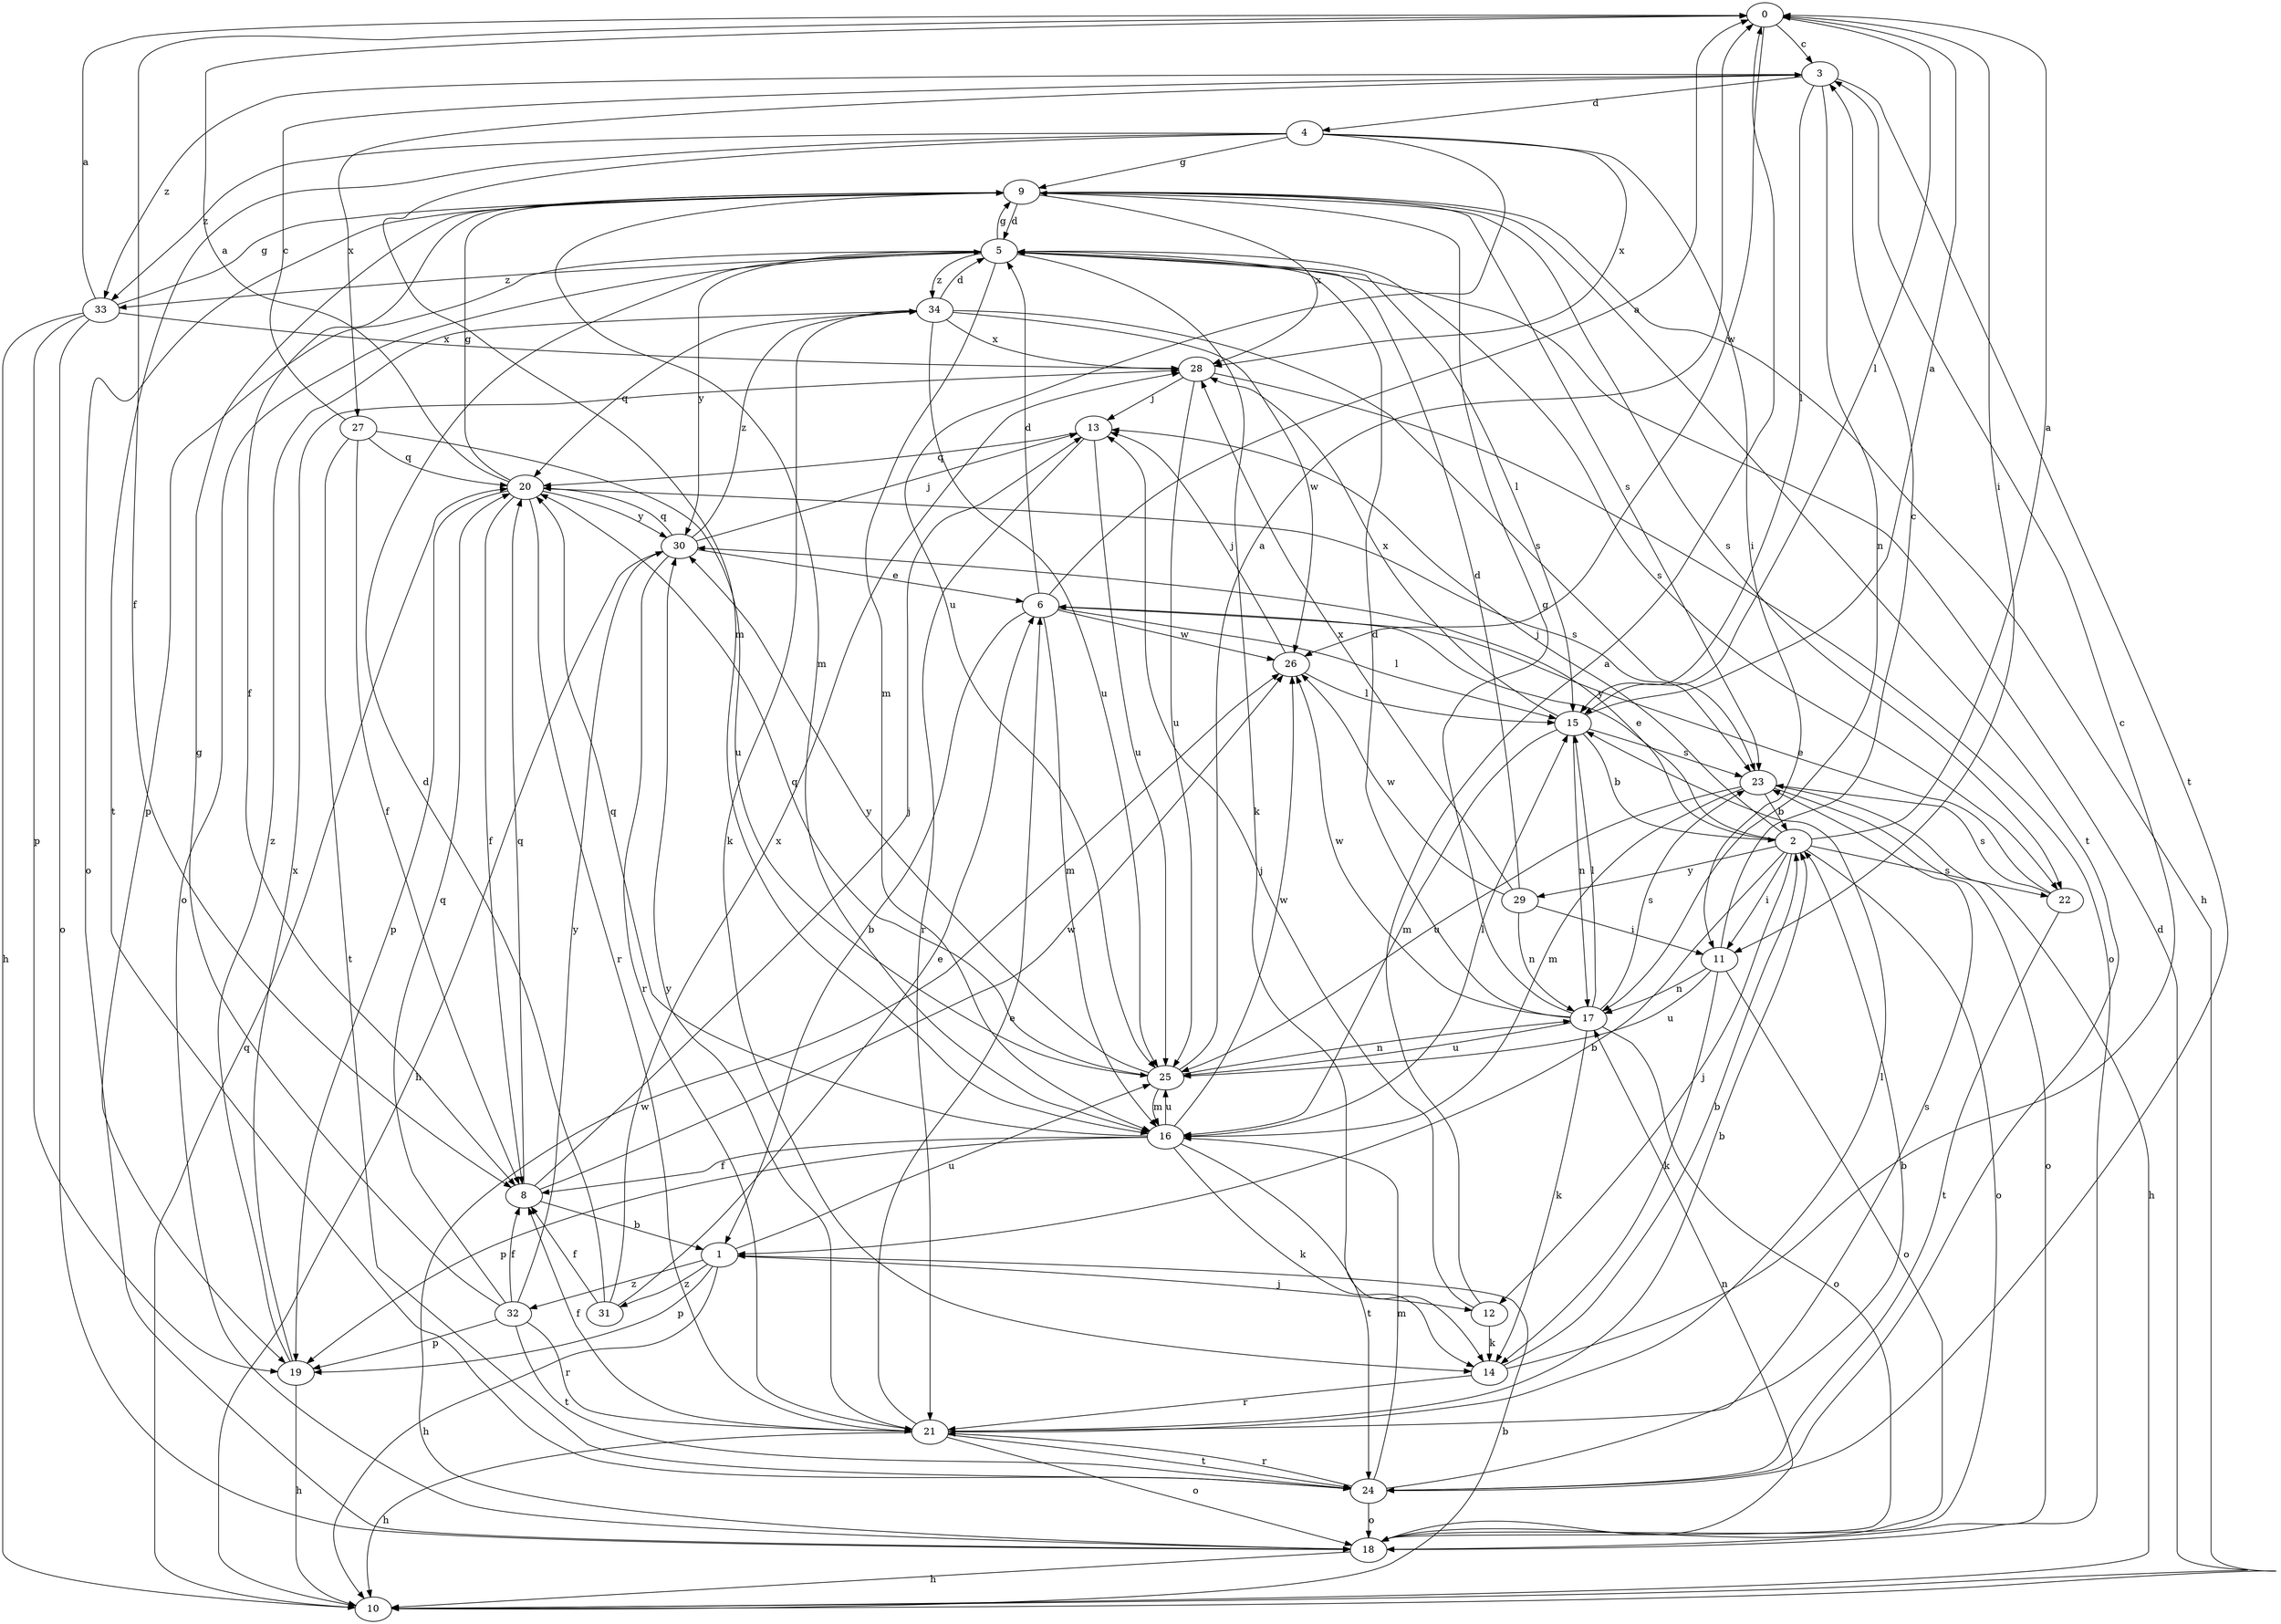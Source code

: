 strict digraph  {
0;
1;
2;
3;
4;
5;
6;
8;
9;
10;
11;
12;
13;
14;
15;
16;
17;
18;
19;
20;
21;
22;
23;
24;
25;
26;
27;
28;
29;
30;
31;
32;
33;
34;
0 -> 3  [label=c];
0 -> 8  [label=f];
0 -> 11  [label=i];
0 -> 15  [label=l];
0 -> 26  [label=w];
1 -> 10  [label=h];
1 -> 12  [label=j];
1 -> 19  [label=p];
1 -> 25  [label=u];
1 -> 31  [label=z];
1 -> 32  [label=z];
2 -> 0  [label=a];
2 -> 1  [label=b];
2 -> 6  [label=e];
2 -> 11  [label=i];
2 -> 12  [label=j];
2 -> 13  [label=j];
2 -> 18  [label=o];
2 -> 22  [label=s];
2 -> 29  [label=y];
2 -> 30  [label=y];
3 -> 4  [label=d];
3 -> 15  [label=l];
3 -> 17  [label=n];
3 -> 24  [label=t];
3 -> 27  [label=x];
3 -> 33  [label=z];
4 -> 9  [label=g];
4 -> 11  [label=i];
4 -> 16  [label=m];
4 -> 24  [label=t];
4 -> 25  [label=u];
4 -> 28  [label=x];
4 -> 33  [label=z];
5 -> 9  [label=g];
5 -> 14  [label=k];
5 -> 15  [label=l];
5 -> 16  [label=m];
5 -> 18  [label=o];
5 -> 19  [label=p];
5 -> 22  [label=s];
5 -> 30  [label=y];
5 -> 33  [label=z];
5 -> 34  [label=z];
6 -> 0  [label=a];
6 -> 1  [label=b];
6 -> 5  [label=d];
6 -> 15  [label=l];
6 -> 16  [label=m];
6 -> 26  [label=w];
8 -> 1  [label=b];
8 -> 13  [label=j];
8 -> 20  [label=q];
8 -> 26  [label=w];
9 -> 5  [label=d];
9 -> 8  [label=f];
9 -> 10  [label=h];
9 -> 16  [label=m];
9 -> 18  [label=o];
9 -> 22  [label=s];
9 -> 23  [label=s];
9 -> 24  [label=t];
9 -> 28  [label=x];
10 -> 1  [label=b];
10 -> 5  [label=d];
10 -> 20  [label=q];
11 -> 3  [label=c];
11 -> 14  [label=k];
11 -> 17  [label=n];
11 -> 18  [label=o];
11 -> 25  [label=u];
12 -> 0  [label=a];
12 -> 13  [label=j];
12 -> 14  [label=k];
13 -> 20  [label=q];
13 -> 21  [label=r];
13 -> 25  [label=u];
14 -> 2  [label=b];
14 -> 3  [label=c];
14 -> 21  [label=r];
15 -> 0  [label=a];
15 -> 2  [label=b];
15 -> 16  [label=m];
15 -> 17  [label=n];
15 -> 23  [label=s];
15 -> 28  [label=x];
16 -> 8  [label=f];
16 -> 14  [label=k];
16 -> 15  [label=l];
16 -> 19  [label=p];
16 -> 20  [label=q];
16 -> 24  [label=t];
16 -> 25  [label=u];
16 -> 26  [label=w];
17 -> 5  [label=d];
17 -> 9  [label=g];
17 -> 14  [label=k];
17 -> 15  [label=l];
17 -> 18  [label=o];
17 -> 23  [label=s];
17 -> 25  [label=u];
17 -> 26  [label=w];
18 -> 10  [label=h];
18 -> 17  [label=n];
18 -> 26  [label=w];
19 -> 10  [label=h];
19 -> 28  [label=x];
19 -> 34  [label=z];
20 -> 0  [label=a];
20 -> 8  [label=f];
20 -> 9  [label=g];
20 -> 19  [label=p];
20 -> 21  [label=r];
20 -> 23  [label=s];
20 -> 30  [label=y];
21 -> 2  [label=b];
21 -> 6  [label=e];
21 -> 8  [label=f];
21 -> 10  [label=h];
21 -> 15  [label=l];
21 -> 18  [label=o];
21 -> 23  [label=s];
21 -> 24  [label=t];
21 -> 30  [label=y];
22 -> 6  [label=e];
22 -> 23  [label=s];
22 -> 24  [label=t];
23 -> 2  [label=b];
23 -> 10  [label=h];
23 -> 16  [label=m];
23 -> 18  [label=o];
23 -> 25  [label=u];
24 -> 2  [label=b];
24 -> 16  [label=m];
24 -> 18  [label=o];
24 -> 21  [label=r];
25 -> 0  [label=a];
25 -> 16  [label=m];
25 -> 17  [label=n];
25 -> 20  [label=q];
25 -> 30  [label=y];
26 -> 13  [label=j];
26 -> 15  [label=l];
27 -> 3  [label=c];
27 -> 8  [label=f];
27 -> 20  [label=q];
27 -> 24  [label=t];
27 -> 25  [label=u];
28 -> 13  [label=j];
28 -> 18  [label=o];
28 -> 25  [label=u];
29 -> 5  [label=d];
29 -> 11  [label=i];
29 -> 17  [label=n];
29 -> 26  [label=w];
29 -> 28  [label=x];
30 -> 6  [label=e];
30 -> 10  [label=h];
30 -> 13  [label=j];
30 -> 20  [label=q];
30 -> 21  [label=r];
30 -> 34  [label=z];
31 -> 5  [label=d];
31 -> 6  [label=e];
31 -> 8  [label=f];
31 -> 28  [label=x];
32 -> 8  [label=f];
32 -> 9  [label=g];
32 -> 19  [label=p];
32 -> 20  [label=q];
32 -> 21  [label=r];
32 -> 24  [label=t];
32 -> 30  [label=y];
33 -> 0  [label=a];
33 -> 9  [label=g];
33 -> 10  [label=h];
33 -> 18  [label=o];
33 -> 19  [label=p];
33 -> 28  [label=x];
34 -> 5  [label=d];
34 -> 14  [label=k];
34 -> 20  [label=q];
34 -> 23  [label=s];
34 -> 25  [label=u];
34 -> 26  [label=w];
34 -> 28  [label=x];
}
